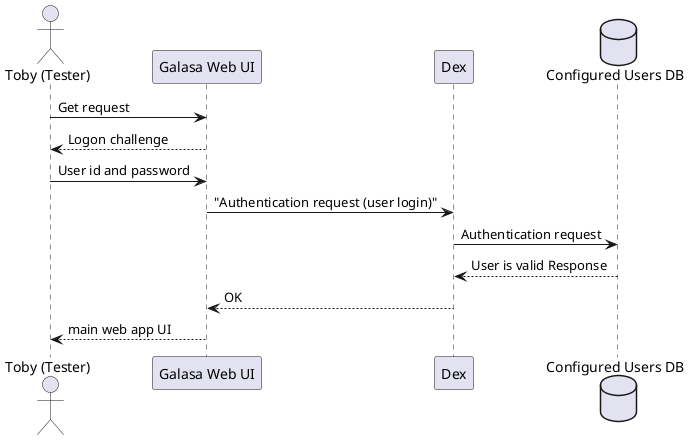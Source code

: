 @startuml

actor "Toby (Tester)" as toby
participant "Galasa Web UI" as webUI
participant Dex as Dex
database "Configured Users DB" as db

toby -> webUI: Get request
toby<-- webUI: Logon challenge 
toby -> webUI: User id and password
    webUI -> Dex: "Authentication request (user login)"
        Dex -> db : Authentication request
        Dex<-- db :  User is valid Response
    webUI<--Dex: OK
toby<-- webUI: main web app UI
@enduml